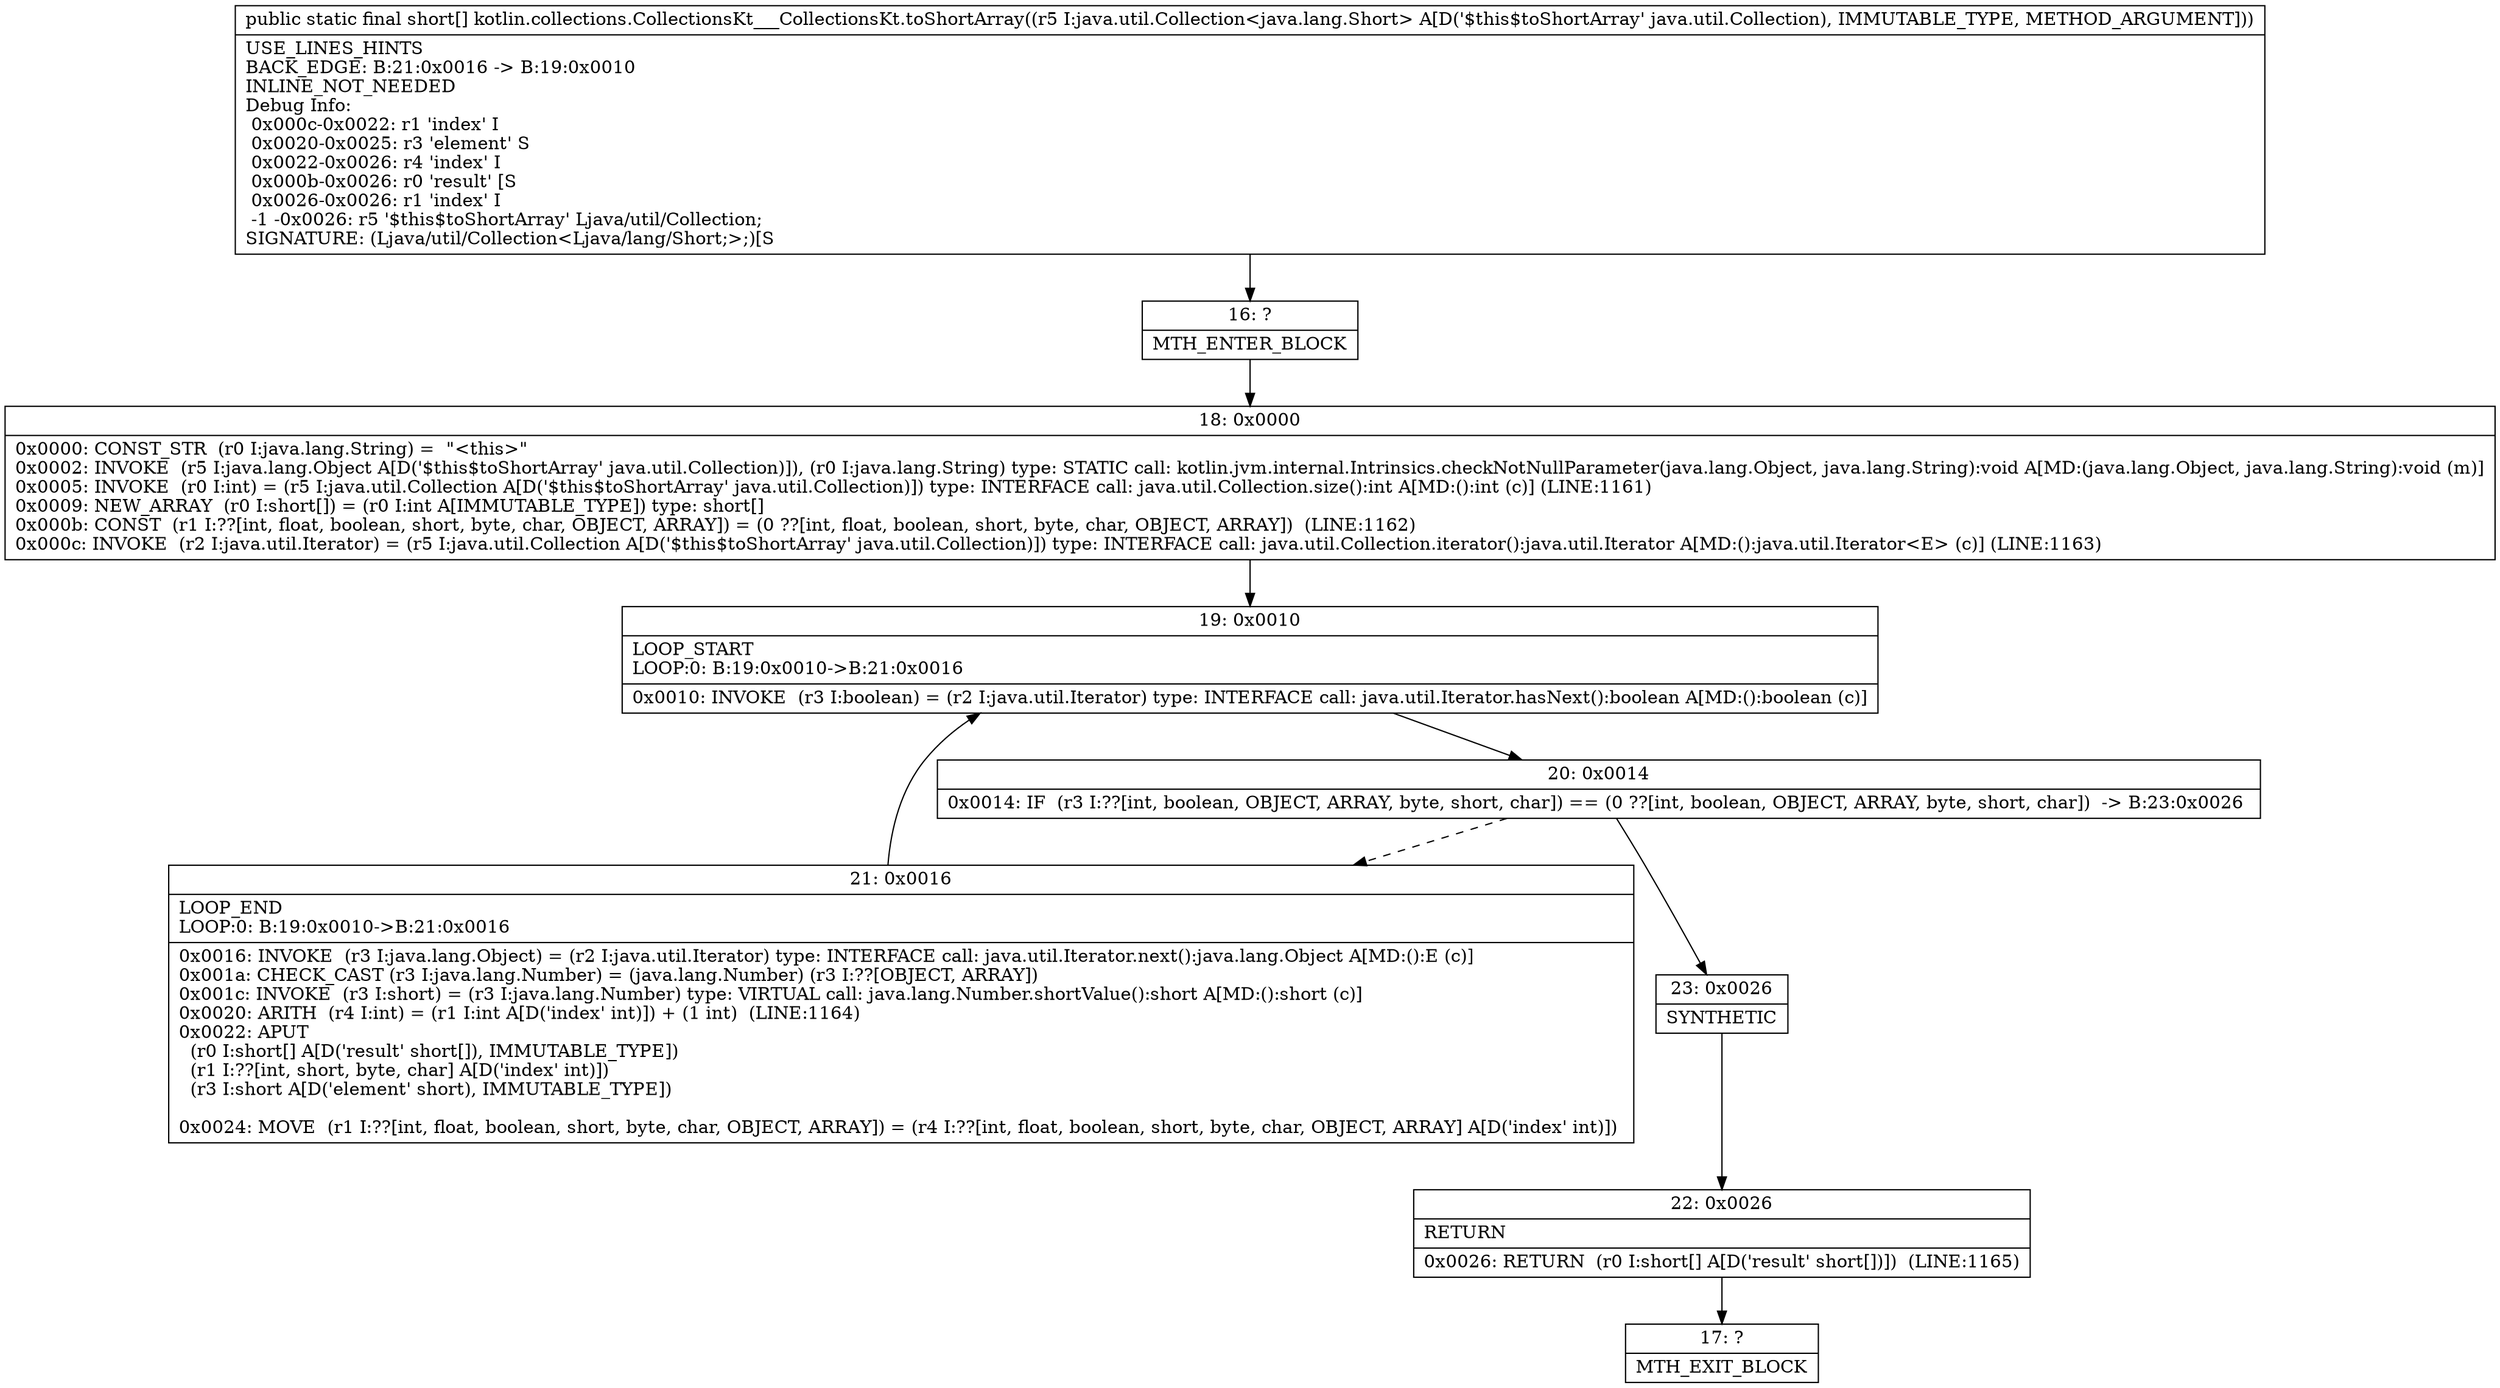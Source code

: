 digraph "CFG forkotlin.collections.CollectionsKt___CollectionsKt.toShortArray(Ljava\/util\/Collection;)[S" {
Node_16 [shape=record,label="{16\:\ ?|MTH_ENTER_BLOCK\l}"];
Node_18 [shape=record,label="{18\:\ 0x0000|0x0000: CONST_STR  (r0 I:java.lang.String) =  \"\<this\>\" \l0x0002: INVOKE  (r5 I:java.lang.Object A[D('$this$toShortArray' java.util.Collection)]), (r0 I:java.lang.String) type: STATIC call: kotlin.jvm.internal.Intrinsics.checkNotNullParameter(java.lang.Object, java.lang.String):void A[MD:(java.lang.Object, java.lang.String):void (m)]\l0x0005: INVOKE  (r0 I:int) = (r5 I:java.util.Collection A[D('$this$toShortArray' java.util.Collection)]) type: INTERFACE call: java.util.Collection.size():int A[MD:():int (c)] (LINE:1161)\l0x0009: NEW_ARRAY  (r0 I:short[]) = (r0 I:int A[IMMUTABLE_TYPE]) type: short[] \l0x000b: CONST  (r1 I:??[int, float, boolean, short, byte, char, OBJECT, ARRAY]) = (0 ??[int, float, boolean, short, byte, char, OBJECT, ARRAY])  (LINE:1162)\l0x000c: INVOKE  (r2 I:java.util.Iterator) = (r5 I:java.util.Collection A[D('$this$toShortArray' java.util.Collection)]) type: INTERFACE call: java.util.Collection.iterator():java.util.Iterator A[MD:():java.util.Iterator\<E\> (c)] (LINE:1163)\l}"];
Node_19 [shape=record,label="{19\:\ 0x0010|LOOP_START\lLOOP:0: B:19:0x0010\-\>B:21:0x0016\l|0x0010: INVOKE  (r3 I:boolean) = (r2 I:java.util.Iterator) type: INTERFACE call: java.util.Iterator.hasNext():boolean A[MD:():boolean (c)]\l}"];
Node_20 [shape=record,label="{20\:\ 0x0014|0x0014: IF  (r3 I:??[int, boolean, OBJECT, ARRAY, byte, short, char]) == (0 ??[int, boolean, OBJECT, ARRAY, byte, short, char])  \-\> B:23:0x0026 \l}"];
Node_21 [shape=record,label="{21\:\ 0x0016|LOOP_END\lLOOP:0: B:19:0x0010\-\>B:21:0x0016\l|0x0016: INVOKE  (r3 I:java.lang.Object) = (r2 I:java.util.Iterator) type: INTERFACE call: java.util.Iterator.next():java.lang.Object A[MD:():E (c)]\l0x001a: CHECK_CAST (r3 I:java.lang.Number) = (java.lang.Number) (r3 I:??[OBJECT, ARRAY]) \l0x001c: INVOKE  (r3 I:short) = (r3 I:java.lang.Number) type: VIRTUAL call: java.lang.Number.shortValue():short A[MD:():short (c)]\l0x0020: ARITH  (r4 I:int) = (r1 I:int A[D('index' int)]) + (1 int)  (LINE:1164)\l0x0022: APUT  \l  (r0 I:short[] A[D('result' short[]), IMMUTABLE_TYPE])\l  (r1 I:??[int, short, byte, char] A[D('index' int)])\l  (r3 I:short A[D('element' short), IMMUTABLE_TYPE])\l \l0x0024: MOVE  (r1 I:??[int, float, boolean, short, byte, char, OBJECT, ARRAY]) = (r4 I:??[int, float, boolean, short, byte, char, OBJECT, ARRAY] A[D('index' int)]) \l}"];
Node_23 [shape=record,label="{23\:\ 0x0026|SYNTHETIC\l}"];
Node_22 [shape=record,label="{22\:\ 0x0026|RETURN\l|0x0026: RETURN  (r0 I:short[] A[D('result' short[])])  (LINE:1165)\l}"];
Node_17 [shape=record,label="{17\:\ ?|MTH_EXIT_BLOCK\l}"];
MethodNode[shape=record,label="{public static final short[] kotlin.collections.CollectionsKt___CollectionsKt.toShortArray((r5 I:java.util.Collection\<java.lang.Short\> A[D('$this$toShortArray' java.util.Collection), IMMUTABLE_TYPE, METHOD_ARGUMENT]))  | USE_LINES_HINTS\lBACK_EDGE: B:21:0x0016 \-\> B:19:0x0010\lINLINE_NOT_NEEDED\lDebug Info:\l  0x000c\-0x0022: r1 'index' I\l  0x0020\-0x0025: r3 'element' S\l  0x0022\-0x0026: r4 'index' I\l  0x000b\-0x0026: r0 'result' [S\l  0x0026\-0x0026: r1 'index' I\l  \-1 \-0x0026: r5 '$this$toShortArray' Ljava\/util\/Collection;\lSIGNATURE: (Ljava\/util\/Collection\<Ljava\/lang\/Short;\>;)[S\l}"];
MethodNode -> Node_16;Node_16 -> Node_18;
Node_18 -> Node_19;
Node_19 -> Node_20;
Node_20 -> Node_21[style=dashed];
Node_20 -> Node_23;
Node_21 -> Node_19;
Node_23 -> Node_22;
Node_22 -> Node_17;
}

